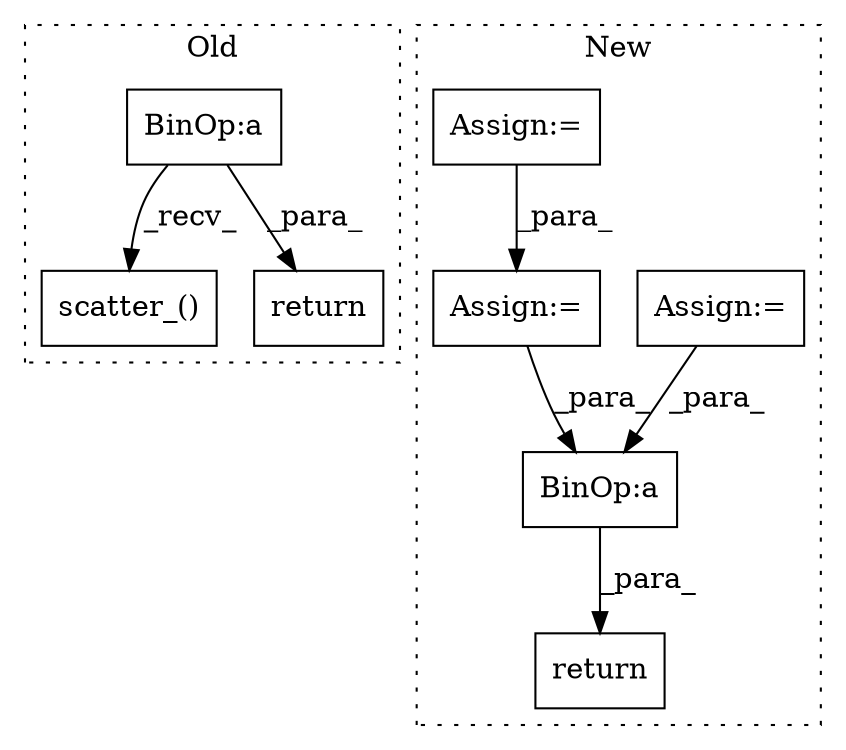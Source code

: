 digraph G {
subgraph cluster0 {
1 [label="scatter_()" a="75" s="1156" l="56" shape="box"];
3 [label="BinOp:a" a="82" s="1043" l="3" shape="box"];
8 [label="return" a="93" s="1222" l="7" shape="box"];
label = "Old";
style="dotted";
}
subgraph cluster1 {
2 [label="return" a="93" s="2097" l="7" shape="box"];
4 [label="BinOp:a" a="82" s="1828" l="3" shape="box"];
5 [label="Assign:=" a="68" s="1714" l="3" shape="box"];
6 [label="Assign:=" a="68" s="1765" l="3" shape="box"];
7 [label="Assign:=" a="68" s="1688" l="3" shape="box"];
label = "New";
style="dotted";
}
3 -> 8 [label="_para_"];
3 -> 1 [label="_recv_"];
4 -> 2 [label="_para_"];
5 -> 4 [label="_para_"];
6 -> 4 [label="_para_"];
7 -> 6 [label="_para_"];
}